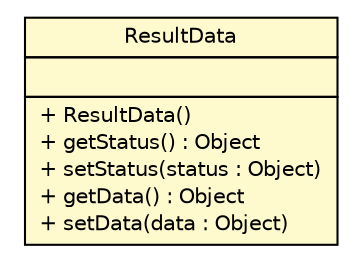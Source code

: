 #!/usr/local/bin/dot
#
# Class diagram 
# Generated by UMLGraph version R5_6 (http://www.umlgraph.org/)
#

digraph G {
	edge [fontname="Helvetica",fontsize=10,labelfontname="Helvetica",labelfontsize=10];
	node [fontname="Helvetica",fontsize=10,shape=plaintext];
	nodesep=0.25;
	ranksep=0.5;
	// com.xley.lfosc.impl.ResultData
	c2224 [label=<<table title="com.xley.lfosc.impl.ResultData" border="0" cellborder="1" cellspacing="0" cellpadding="2" port="p" bgcolor="lemonChiffon" href="./ResultData.html">
		<tr><td><table border="0" cellspacing="0" cellpadding="1">
<tr><td align="center" balign="center"> ResultData </td></tr>
		</table></td></tr>
		<tr><td><table border="0" cellspacing="0" cellpadding="1">
<tr><td align="left" balign="left">  </td></tr>
		</table></td></tr>
		<tr><td><table border="0" cellspacing="0" cellpadding="1">
<tr><td align="left" balign="left"> + ResultData() </td></tr>
<tr><td align="left" balign="left"> + getStatus() : Object </td></tr>
<tr><td align="left" balign="left"> + setStatus(status : Object) </td></tr>
<tr><td align="left" balign="left"> + getData() : Object </td></tr>
<tr><td align="left" balign="left"> + setData(data : Object) </td></tr>
		</table></td></tr>
		</table>>, URL="./ResultData.html", fontname="Helvetica", fontcolor="black", fontsize=10.0];
}

